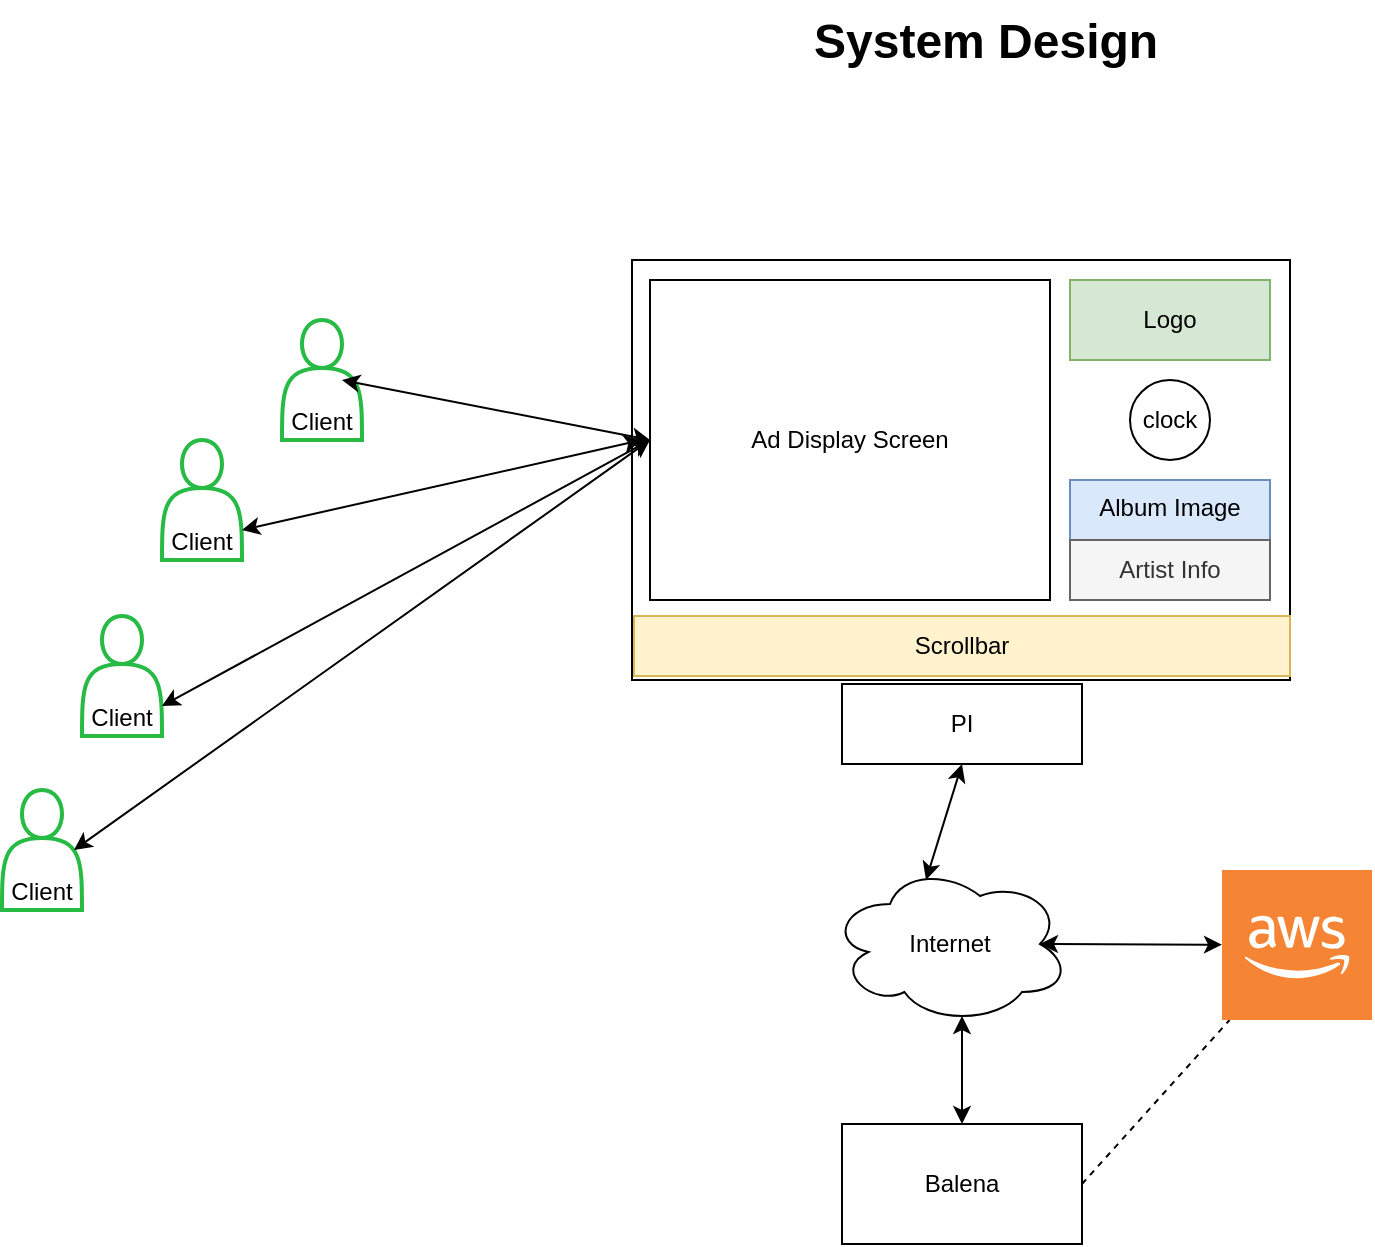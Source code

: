 <mxfile version="13.7.3" type="device" pages="6"><diagram id="C5RBs43oDa-KdzZeNtuy" name="System"><mxGraphModel dx="1745" dy="1003" grid="1" gridSize="10" guides="1" tooltips="1" connect="1" arrows="1" fold="1" page="1" pageScale="1" pageWidth="1100" pageHeight="850" math="0" shadow="0"><root><mxCell id="WIyWlLk6GJQsqaUBKTNV-0"/><mxCell id="WIyWlLk6GJQsqaUBKTNV-1" parent="WIyWlLk6GJQsqaUBKTNV-0"/><mxCell id="5hmQ5DSzBUYqiyDB-VIv-1" value="" style="rounded=0;whiteSpace=wrap;html=1;" parent="WIyWlLk6GJQsqaUBKTNV-1" vertex="1"><mxGeometry x="365" y="160" width="329" height="210" as="geometry"/></mxCell><mxCell id="5hmQ5DSzBUYqiyDB-VIv-2" value="Ad Display Screen" style="rounded=0;whiteSpace=wrap;html=1;" parent="WIyWlLk6GJQsqaUBKTNV-1" vertex="1"><mxGeometry x="374" y="170" width="200" height="160" as="geometry"/></mxCell><mxCell id="5hmQ5DSzBUYqiyDB-VIv-4" value="Logo" style="rounded=0;whiteSpace=wrap;html=1;fillColor=#d5e8d4;strokeColor=#82b366;" parent="WIyWlLk6GJQsqaUBKTNV-1" vertex="1"><mxGeometry x="584" y="170" width="100" height="40" as="geometry"/></mxCell><mxCell id="5hmQ5DSzBUYqiyDB-VIv-5" value="clock" style="ellipse;whiteSpace=wrap;html=1;aspect=fixed;" parent="WIyWlLk6GJQsqaUBKTNV-1" vertex="1"><mxGeometry x="614" y="220" width="40" height="40" as="geometry"/></mxCell><mxCell id="5hmQ5DSzBUYqiyDB-VIv-6" value="Album Image" style="rounded=0;whiteSpace=wrap;html=1;fillColor=#dae8fc;strokeColor=#6c8ebf;align=center;verticalAlign=top;" parent="WIyWlLk6GJQsqaUBKTNV-1" vertex="1"><mxGeometry x="584" y="270" width="100" height="60" as="geometry"/></mxCell><mxCell id="5hmQ5DSzBUYqiyDB-VIv-7" value="PI" style="rounded=0;whiteSpace=wrap;html=1;" parent="WIyWlLk6GJQsqaUBKTNV-1" vertex="1"><mxGeometry x="470" y="372" width="120" height="40" as="geometry"/></mxCell><mxCell id="5hmQ5DSzBUYqiyDB-VIv-8" value="Internet" style="ellipse;shape=cloud;whiteSpace=wrap;html=1;" parent="WIyWlLk6GJQsqaUBKTNV-1" vertex="1"><mxGeometry x="464" y="462" width="120" height="80" as="geometry"/></mxCell><mxCell id="5hmQ5DSzBUYqiyDB-VIv-9" value="Balena" style="rounded=0;whiteSpace=wrap;html=1;" parent="WIyWlLk6GJQsqaUBKTNV-1" vertex="1"><mxGeometry x="470" y="592" width="120" height="60" as="geometry"/></mxCell><mxCell id="5hmQ5DSzBUYqiyDB-VIv-13" value="" style="endArrow=classic;startArrow=classic;html=1;entryX=0.5;entryY=1;entryDx=0;entryDy=0;exitX=0.4;exitY=0.1;exitDx=0;exitDy=0;exitPerimeter=0;" parent="WIyWlLk6GJQsqaUBKTNV-1" source="5hmQ5DSzBUYqiyDB-VIv-8" target="5hmQ5DSzBUYqiyDB-VIv-7" edge="1"><mxGeometry width="50" height="50" relative="1" as="geometry"><mxPoint x="270" y="527" as="sourcePoint"/><mxPoint x="320" y="477" as="targetPoint"/></mxGeometry></mxCell><mxCell id="5hmQ5DSzBUYqiyDB-VIv-14" value="" style="endArrow=classic;startArrow=classic;html=1;entryX=0.55;entryY=0.95;entryDx=0;entryDy=0;entryPerimeter=0;exitX=0.5;exitY=0;exitDx=0;exitDy=0;" parent="WIyWlLk6GJQsqaUBKTNV-1" source="5hmQ5DSzBUYqiyDB-VIv-9" target="5hmQ5DSzBUYqiyDB-VIv-8" edge="1"><mxGeometry width="50" height="50" relative="1" as="geometry"><mxPoint x="270" y="641" as="sourcePoint"/><mxPoint x="320" y="591" as="targetPoint"/></mxGeometry></mxCell><mxCell id="5hmQ5DSzBUYqiyDB-VIv-15" value="" style="endArrow=classic;startArrow=classic;html=1;exitX=0.875;exitY=0.5;exitDx=0;exitDy=0;exitPerimeter=0;" parent="WIyWlLk6GJQsqaUBKTNV-1" source="5hmQ5DSzBUYqiyDB-VIv-8" target="5hmQ5DSzBUYqiyDB-VIv-17" edge="1"><mxGeometry width="50" height="50" relative="1" as="geometry"><mxPoint x="670" y="671" as="sourcePoint"/><mxPoint x="660" y="502" as="targetPoint"/></mxGeometry></mxCell><mxCell id="5hmQ5DSzBUYqiyDB-VIv-16" value="" style="endArrow=none;dashed=1;html=1;exitX=1;exitY=0.5;exitDx=0;exitDy=0;" parent="WIyWlLk6GJQsqaUBKTNV-1" source="5hmQ5DSzBUYqiyDB-VIv-9" target="5hmQ5DSzBUYqiyDB-VIv-17" edge="1"><mxGeometry width="50" height="50" relative="1" as="geometry"><mxPoint x="610" y="701" as="sourcePoint"/><mxPoint x="720" y="532" as="targetPoint"/></mxGeometry></mxCell><mxCell id="5hmQ5DSzBUYqiyDB-VIv-17" value="" style="outlineConnect=0;dashed=0;verticalLabelPosition=bottom;verticalAlign=top;align=center;html=1;shape=mxgraph.aws3.cloud_2;fillColor=#F58534;gradientColor=none;" parent="WIyWlLk6GJQsqaUBKTNV-1" vertex="1"><mxGeometry x="660" y="465" width="75" height="75" as="geometry"/></mxCell><mxCell id="5hmQ5DSzBUYqiyDB-VIv-18" value="Scrollbar" style="rounded=0;whiteSpace=wrap;html=1;fillColor=#fff2cc;strokeColor=#d6b656;" parent="WIyWlLk6GJQsqaUBKTNV-1" vertex="1"><mxGeometry x="366" y="338" width="328" height="30" as="geometry"/></mxCell><mxCell id="5hmQ5DSzBUYqiyDB-VIv-19" value="Artist Info" style="rounded=0;whiteSpace=wrap;html=1;fillColor=#f5f5f5;strokeColor=#666666;fontColor=#333333;" parent="WIyWlLk6GJQsqaUBKTNV-1" vertex="1"><mxGeometry x="584" y="300" width="100" height="30" as="geometry"/></mxCell><mxCell id="7Yiucp4L1eFtwj1LYn0T-0" value="&lt;b&gt;&lt;font style=&quot;font-size: 24px&quot;&gt;System Design&lt;/font&gt;&lt;/b&gt;" style="text;whiteSpace=wrap;html=1;" parent="WIyWlLk6GJQsqaUBKTNV-1" vertex="1"><mxGeometry x="454" y="30" width="216" height="30" as="geometry"/></mxCell><mxCell id="2Gg5BYo-l_t1qAwC0yFb-0" value="Client" style="shape=actor;whiteSpace=wrap;html=1;strokeColor=#27BA45;strokeWidth=2;verticalAlign=bottom;" parent="WIyWlLk6GJQsqaUBKTNV-1" vertex="1"><mxGeometry x="190" y="190" width="40" height="60" as="geometry"/></mxCell><mxCell id="2Gg5BYo-l_t1qAwC0yFb-1" value="Client" style="shape=actor;whiteSpace=wrap;html=1;strokeColor=#27BA45;strokeWidth=2;verticalAlign=bottom;" parent="WIyWlLk6GJQsqaUBKTNV-1" vertex="1"><mxGeometry x="130" y="250" width="40" height="60" as="geometry"/></mxCell><mxCell id="2Gg5BYo-l_t1qAwC0yFb-2" value="Client" style="shape=actor;whiteSpace=wrap;html=1;strokeColor=#27BA45;strokeWidth=2;verticalAlign=bottom;" parent="WIyWlLk6GJQsqaUBKTNV-1" vertex="1"><mxGeometry x="90" y="338" width="40" height="60" as="geometry"/></mxCell><mxCell id="2Gg5BYo-l_t1qAwC0yFb-3" value="Client" style="shape=actor;whiteSpace=wrap;html=1;strokeColor=#27BA45;strokeWidth=2;verticalAlign=bottom;" parent="WIyWlLk6GJQsqaUBKTNV-1" vertex="1"><mxGeometry x="50" y="425" width="40" height="60" as="geometry"/></mxCell><mxCell id="2Gg5BYo-l_t1qAwC0yFb-4" value="" style="endArrow=classic;startArrow=classic;html=1;exitX=0.875;exitY=0.5;exitDx=0;exitDy=0;exitPerimeter=0;entryX=0;entryY=0.5;entryDx=0;entryDy=0;" parent="WIyWlLk6GJQsqaUBKTNV-1" target="5hmQ5DSzBUYqiyDB-VIv-2" edge="1"><mxGeometry width="50" height="50" relative="1" as="geometry"><mxPoint x="220" y="220" as="sourcePoint"/><mxPoint x="311" y="220.354" as="targetPoint"/></mxGeometry></mxCell><mxCell id="2Gg5BYo-l_t1qAwC0yFb-5" value="" style="endArrow=classic;startArrow=classic;html=1;exitX=1;exitY=0.75;exitDx=0;exitDy=0;" parent="WIyWlLk6GJQsqaUBKTNV-1" source="2Gg5BYo-l_t1qAwC0yFb-1" edge="1"><mxGeometry width="50" height="50" relative="1" as="geometry"><mxPoint x="230" y="230" as="sourcePoint"/><mxPoint x="370" y="250" as="targetPoint"/></mxGeometry></mxCell><mxCell id="2Gg5BYo-l_t1qAwC0yFb-6" value="" style="endArrow=classic;startArrow=classic;html=1;exitX=1;exitY=0.75;exitDx=0;exitDy=0;entryX=0;entryY=0.5;entryDx=0;entryDy=0;" parent="WIyWlLk6GJQsqaUBKTNV-1" source="2Gg5BYo-l_t1qAwC0yFb-2" target="5hmQ5DSzBUYqiyDB-VIv-2" edge="1"><mxGeometry width="50" height="50" relative="1" as="geometry"><mxPoint x="180" y="305" as="sourcePoint"/><mxPoint x="380" y="260" as="targetPoint"/></mxGeometry></mxCell><mxCell id="2Gg5BYo-l_t1qAwC0yFb-7" value="" style="endArrow=classic;startArrow=classic;html=1;exitX=0.9;exitY=0.5;exitDx=0;exitDy=0;entryX=0;entryY=0.5;entryDx=0;entryDy=0;exitPerimeter=0;" parent="WIyWlLk6GJQsqaUBKTNV-1" source="2Gg5BYo-l_t1qAwC0yFb-3" target="5hmQ5DSzBUYqiyDB-VIv-2" edge="1"><mxGeometry width="50" height="50" relative="1" as="geometry"><mxPoint x="140" y="393" as="sourcePoint"/><mxPoint x="384" y="260" as="targetPoint"/></mxGeometry></mxCell></root></mxGraphModel></diagram><diagram id="5UtCI82TBNICQu7yevce" name="TV-Display"><mxGraphModel dx="1745" dy="1003" grid="1" gridSize="10" guides="1" tooltips="1" connect="1" arrows="1" fold="1" page="1" pageScale="1" pageWidth="1100" pageHeight="850" math="0" shadow="0"><root><mxCell id="J3TbXGQVUZQCFPEXXfmA-0"/><mxCell id="J3TbXGQVUZQCFPEXXfmA-1" parent="J3TbXGQVUZQCFPEXXfmA-0"/><mxCell id="MJg0ZHP90QXAoha2s7KH-0" value="" style="rounded=0;whiteSpace=wrap;html=1;strokeColor=#E84615;fontColor=#333333;strokeWidth=2;fillColor=#000000;" vertex="1" parent="J3TbXGQVUZQCFPEXXfmA-1"><mxGeometry x="380" y="220" width="410" height="330" as="geometry"/></mxCell><mxCell id="MJg0ZHP90QXAoha2s7KH-1" value="" style="rounded=0;whiteSpace=wrap;html=1;strokeWidth=1;fillColor=none;strokeColor=#FFF;" vertex="1" parent="J3TbXGQVUZQCFPEXXfmA-1"><mxGeometry x="670" y="337" width="110" height="173" as="geometry"/></mxCell><mxCell id="MJg0ZHP90QXAoha2s7KH-2" value="AdDisplay" style="rounded=0;whiteSpace=wrap;html=1;fillColor=#dae8fc;strokeColor=#6c8ebf;strokeWidth=2;" vertex="1" parent="J3TbXGQVUZQCFPEXXfmA-1"><mxGeometry x="390" y="230" width="270" height="280" as="geometry"/></mxCell><mxCell id="MJg0ZHP90QXAoha2s7KH-3" value="Logo" style="ellipse;whiteSpace=wrap;html=1;aspect=fixed;" vertex="1" parent="J3TbXGQVUZQCFPEXXfmA-1"><mxGeometry x="699" y="233" width="50" height="50" as="geometry"/></mxCell><mxCell id="MJg0ZHP90QXAoha2s7KH-4" value="Scrollbar" style="rounded=0;whiteSpace=wrap;html=1;fillColor=#fff2cc;strokeColor=#d6b656;" vertex="1" parent="J3TbXGQVUZQCFPEXXfmA-1"><mxGeometry x="385" y="516" width="400" height="30" as="geometry"/></mxCell><mxCell id="MJg0ZHP90QXAoha2s7KH-5" value="&lt;div style=&quot;text-align: left&quot;&gt;&lt;span style=&quot;font-size: 10px ; color: rgb(255 , 255 , 255)&quot;&gt;Artist: Blue October&lt;/span&gt;&lt;/div&gt;&lt;font color=&quot;#ffffff&quot; style=&quot;font-size: 10px&quot;&gt;&lt;div style=&quot;text-align: left&quot;&gt;&lt;span&gt;Song: Oh My My&lt;/span&gt;&lt;/div&gt;&lt;div style=&quot;text-align: left&quot;&gt;&lt;span&gt;Album: This is what I live for&lt;/span&gt;&lt;/div&gt;&lt;/font&gt;" style="rounded=0;whiteSpace=wrap;html=1;strokeColor=#9673a6;fillColor=none;" vertex="1" parent="J3TbXGQVUZQCFPEXXfmA-1"><mxGeometry x="674" y="447" width="100" height="58" as="geometry"/></mxCell><mxCell id="MJg0ZHP90QXAoha2s7KH-6" value="AlbumImage" style="rounded=0;whiteSpace=wrap;html=1;fillColor=#f5f5f5;strokeColor=#666666;fontColor=#333333;" vertex="1" parent="J3TbXGQVUZQCFPEXXfmA-1"><mxGeometry x="674" y="367" width="100" height="70" as="geometry"/></mxCell><mxCell id="MJg0ZHP90QXAoha2s7KH-7" value="&lt;font color=&quot;#ffffff&quot;&gt;11:44:56&lt;/font&gt;" style="text;html=1;align=center;verticalAlign=middle;whiteSpace=wrap;rounded=0;" vertex="1" parent="J3TbXGQVUZQCFPEXXfmA-1"><mxGeometry x="670" y="297" width="110" height="20" as="geometry"/></mxCell><mxCell id="MJg0ZHP90QXAoha2s7KH-8" value="&lt;font color=&quot;#ffffff&quot;&gt;NOW PLAYING&lt;/font&gt;" style="text;html=1;align=center;verticalAlign=middle;whiteSpace=wrap;rounded=0;" vertex="1" parent="J3TbXGQVUZQCFPEXXfmA-1"><mxGeometry x="669" y="345" width="110" height="20" as="geometry"/></mxCell><mxCell id="MJg0ZHP90QXAoha2s7KH-9" value="&lt;font size=&quot;1&quot;&gt;&lt;b style=&quot;font-size: 20px&quot;&gt;How the application would be viewed on the TV&lt;/b&gt;&lt;/font&gt;" style="text;html=1;strokeColor=none;fillColor=none;align=center;verticalAlign=middle;whiteSpace=wrap;rounded=0;" vertex="1" parent="J3TbXGQVUZQCFPEXXfmA-1"><mxGeometry x="330" y="90" width="470" height="20" as="geometry"/></mxCell></root></mxGraphModel></diagram><diagram id="IybOEvGivT2IyE9eoCxh" name="Main Page Layout"><mxGraphModel dx="1745" dy="1003" grid="1" gridSize="10" guides="1" tooltips="1" connect="1" arrows="1" fold="1" page="1" pageScale="1" pageWidth="1100" pageHeight="850" math="0" shadow="0"><root><mxCell id="C1Ms88KdtlTtcPahN271-0"/><mxCell id="C1Ms88KdtlTtcPahN271-1" parent="C1Ms88KdtlTtcPahN271-0"/><mxCell id="Pa8HHfKZfp97AdbGA1P9-0" value="" style="rounded=0;whiteSpace=wrap;html=1;fillColor=#f5f5f5;strokeColor=#E84615;fontColor=#333333;strokeWidth=2;" parent="C1Ms88KdtlTtcPahN271-1" vertex="1"><mxGeometry x="151" y="180" width="410" height="330" as="geometry"/></mxCell><mxCell id="Pa8HHfKZfp97AdbGA1P9-1" value="" style="rounded=0;whiteSpace=wrap;html=1;strokeColor=#36393d;strokeWidth=2;fillColor=#ffff88;" parent="C1Ms88KdtlTtcPahN271-1" vertex="1"><mxGeometry x="441" y="190" width="110" height="280" as="geometry"/></mxCell><mxCell id="Pa8HHfKZfp97AdbGA1P9-2" value="video" style="rounded=0;whiteSpace=wrap;html=1;fillColor=#dae8fc;strokeColor=#6c8ebf;strokeWidth=2;" parent="C1Ms88KdtlTtcPahN271-1" vertex="1"><mxGeometry x="161" y="190" width="270" height="280" as="geometry"/></mxCell><mxCell id="Pa8HHfKZfp97AdbGA1P9-5" value="scrollbar" style="rounded=0;whiteSpace=wrap;html=1;fillColor=#fff2cc;strokeColor=#d6b656;" parent="C1Ms88KdtlTtcPahN271-1" vertex="1"><mxGeometry x="150" y="477" width="410" height="30" as="geometry"/></mxCell><mxCell id="rWErn2Eo8IhZO66VQZWP-0" value="&lt;h1&gt;Things to think about&lt;/h1&gt;&lt;p&gt;&lt;/p&gt;&lt;ul&gt;&lt;li&gt;The app will be displayed on a 32 inch screen.&lt;/li&gt;&lt;li&gt;How much space should the AdDisplay component occupied on the screen&lt;/li&gt;&lt;li&gt;How much space the Scrollbar component will occupied&lt;/li&gt;&lt;li&gt;How much space the&amp;nbsp;&lt;/li&gt;&lt;/ul&gt;&lt;p&gt;&lt;/p&gt;" style="text;html=1;strokeColor=none;fillColor=none;spacing=5;spacingTop=-20;whiteSpace=wrap;overflow=hidden;rounded=0;" parent="C1Ms88KdtlTtcPahN271-1" vertex="1"><mxGeometry x="60" y="630" width="460" height="120" as="geometry"/></mxCell><mxCell id="B1uHeAPSa1UdEAluYLfT-0" value="&lt;b&gt;&lt;font style=&quot;font-size: 24px&quot;&gt;Main Page Layout&lt;/font&gt;&lt;/b&gt;" style="text;whiteSpace=wrap;html=1;" parent="C1Ms88KdtlTtcPahN271-1" vertex="1"><mxGeometry x="225.5" y="110" width="300" height="30" as="geometry"/></mxCell><mxCell id="Gj2q_U7Is6mJn24QRnnw-7" value="Logo" style="rounded=0;whiteSpace=wrap;html=1;fillColor=#d5e8d4;strokeColor=#82b366;" parent="C1Ms88KdtlTtcPahN271-1" vertex="1"><mxGeometry x="450" y="210" width="91" height="40" as="geometry"/></mxCell><mxCell id="Gj2q_U7Is6mJn24QRnnw-8" value="00:00:00 PM" style="rounded=0;whiteSpace=wrap;html=1;fillColor=#ffcc99;strokeColor=#36393d;" parent="C1Ms88KdtlTtcPahN271-1" vertex="1"><mxGeometry x="450" y="260" width="90" height="30" as="geometry"/></mxCell><mxCell id="Gj2q_U7Is6mJn24QRnnw-9" value="" style="rounded=0;whiteSpace=wrap;html=1;fillColor=#e1d5e7;strokeColor=#9673a6;align=center;verticalAlign=top;" parent="C1Ms88KdtlTtcPahN271-1" vertex="1"><mxGeometry x="451" y="350" width="90" height="100" as="geometry"/></mxCell><mxCell id="Gj2q_U7Is6mJn24QRnnw-10" value="carib-ad-album" style="rounded=0;whiteSpace=wrap;html=1;fillColor=#e1d5e7;strokeColor=#9673a6;align=center;verticalAlign=top;" parent="C1Ms88KdtlTtcPahN271-1" vertex="1"><mxGeometry x="724.5" y="330" width="120" height="30" as="geometry"/></mxCell><mxCell id="Gj2q_U7Is6mJn24QRnnw-11" value="Album Image" style="rounded=0;whiteSpace=wrap;html=1;fillColor=#f5f5f5;strokeColor=#666666;align=center;verticalAlign=top;fontColor=#333333;" parent="C1Ms88KdtlTtcPahN271-1" vertex="1"><mxGeometry x="456" y="360" width="80" height="30" as="geometry"/></mxCell><mxCell id="Gj2q_U7Is6mJn24QRnnw-14" value="Artist Info" style="rounded=0;whiteSpace=wrap;html=1;fillColor=#cdeb8b;strokeColor=#36393d;align=center;verticalAlign=top;" parent="C1Ms88KdtlTtcPahN271-1" vertex="1"><mxGeometry x="456" y="410" width="80" height="30" as="geometry"/></mxCell><mxCell id="Gj2q_U7Is6mJn24QRnnw-15" value="carib-ad-container" style="rounded=0;whiteSpace=wrap;html=1;fillColor=#f5f5f5;strokeColor=#E84615;fontColor=#333333;strokeWidth=2;" parent="C1Ms88KdtlTtcPahN271-1" vertex="1"><mxGeometry x="625.5" y="130" width="120" height="30" as="geometry"/></mxCell><mxCell id="Gj2q_U7Is6mJn24QRnnw-16" value="carid-ad-video" style="rounded=0;whiteSpace=wrap;html=1;fillColor=#dae8fc;strokeColor=#6c8ebf;strokeWidth=2;" parent="C1Ms88KdtlTtcPahN271-1" vertex="1"><mxGeometry x="676.5" y="180" width="120" height="30" as="geometry"/></mxCell><mxCell id="Gj2q_U7Is6mJn24QRnnw-17" value="carib-ad-scrollbar" style="rounded=0;whiteSpace=wrap;html=1;fillColor=#fff2cc;strokeColor=#d6b656;" parent="C1Ms88KdtlTtcPahN271-1" vertex="1"><mxGeometry x="676.5" y="230" width="120" height="30" as="geometry"/></mxCell><mxCell id="Gj2q_U7Is6mJn24QRnnw-18" value="carib-ad-sidebar" style="rounded=0;whiteSpace=wrap;html=1;fillColor=#ffff88;strokeColor=#36393d;" parent="C1Ms88KdtlTtcPahN271-1" vertex="1"><mxGeometry x="676.5" y="280" width="120" height="30" as="geometry"/></mxCell><mxCell id="Gj2q_U7Is6mJn24QRnnw-19" value="carib-ad-album-image" style="rounded=0;whiteSpace=wrap;html=1;align=center;verticalAlign=top;fillColor=#f5f5f5;strokeColor=#666666;fontColor=#333333;" parent="C1Ms88KdtlTtcPahN271-1" vertex="1"><mxGeometry x="771.5" y="380" width="120" height="30" as="geometry"/></mxCell><mxCell id="Gj2q_U7Is6mJn24QRnnw-20" value="carib-ad-artist-info" style="rounded=0;whiteSpace=wrap;html=1;align=center;verticalAlign=top;fillColor=#cdeb8b;strokeColor=#36393d;" parent="C1Ms88KdtlTtcPahN271-1" vertex="1"><mxGeometry x="771.5" y="427" width="120" height="30" as="geometry"/></mxCell><mxCell id="Gj2q_U7Is6mJn24QRnnw-21" value="carib-ad-logo" style="rounded=0;whiteSpace=wrap;html=1;align=center;verticalAlign=top;fillColor=#d5e8d4;strokeColor=#82b366;" parent="C1Ms88KdtlTtcPahN271-1" vertex="1"><mxGeometry x="724.5" y="470" width="120" height="30" as="geometry"/></mxCell><mxCell id="Gj2q_U7Is6mJn24QRnnw-22" value="carib-ad-clock" style="rounded=0;whiteSpace=wrap;html=1;align=center;verticalAlign=top;fillColor=#ffcc99;strokeColor=#36393d;" parent="C1Ms88KdtlTtcPahN271-1" vertex="1"><mxGeometry x="724.5" y="520" width="120" height="30" as="geometry"/></mxCell><mxCell id="Gj2q_U7Is6mJn24QRnnw-23" value="" style="endArrow=none;html=1;entryX=0.178;entryY=1.059;entryDx=0;entryDy=0;entryPerimeter=0;" parent="C1Ms88KdtlTtcPahN271-1" edge="1"><mxGeometry width="50" height="50" relative="1" as="geometry"><mxPoint x="646" y="300" as="sourcePoint"/><mxPoint x="645.86" y="161.77" as="targetPoint"/></mxGeometry></mxCell><mxCell id="Gj2q_U7Is6mJn24QRnnw-24" value="" style="endArrow=classic;html=1;entryX=0;entryY=0.5;entryDx=0;entryDy=0;" parent="C1Ms88KdtlTtcPahN271-1" target="Gj2q_U7Is6mJn24QRnnw-16" edge="1"><mxGeometry relative="1" as="geometry"><mxPoint x="645.5" y="195" as="sourcePoint"/><mxPoint x="665.5" y="190" as="targetPoint"/></mxGeometry></mxCell><mxCell id="Gj2q_U7Is6mJn24QRnnw-27" value="" style="endArrow=classic;html=1;entryX=0;entryY=0.5;entryDx=0;entryDy=0;" parent="C1Ms88KdtlTtcPahN271-1" edge="1"><mxGeometry relative="1" as="geometry"><mxPoint x="645.5" y="244.41" as="sourcePoint"/><mxPoint x="676.5" y="244.41" as="targetPoint"/></mxGeometry></mxCell><mxCell id="Gj2q_U7Is6mJn24QRnnw-28" value="" style="endArrow=classic;html=1;entryX=0;entryY=0.5;entryDx=0;entryDy=0;" parent="C1Ms88KdtlTtcPahN271-1" edge="1"><mxGeometry relative="1" as="geometry"><mxPoint x="645.5" y="299.41" as="sourcePoint"/><mxPoint x="676.5" y="299.41" as="targetPoint"/></mxGeometry></mxCell><mxCell id="Gj2q_U7Is6mJn24QRnnw-29" value="" style="endArrow=none;html=1;entryX=0.178;entryY=1.059;entryDx=0;entryDy=0;entryPerimeter=0;" parent="C1Ms88KdtlTtcPahN271-1" edge="1"><mxGeometry width="50" height="50" relative="1" as="geometry"><mxPoint x="694" y="540" as="sourcePoint"/><mxPoint x="693.86" y="310" as="targetPoint"/></mxGeometry></mxCell><mxCell id="Gj2q_U7Is6mJn24QRnnw-30" value="" style="endArrow=classic;html=1;entryX=0;entryY=0.5;entryDx=0;entryDy=0;" parent="C1Ms88KdtlTtcPahN271-1" edge="1"><mxGeometry relative="1" as="geometry"><mxPoint x="693.5" y="349" as="sourcePoint"/><mxPoint x="724.5" y="349.41" as="targetPoint"/></mxGeometry></mxCell><mxCell id="Gj2q_U7Is6mJn24QRnnw-31" value="" style="endArrow=classic;html=1;entryX=0;entryY=0.5;entryDx=0;entryDy=0;" parent="C1Ms88KdtlTtcPahN271-1" edge="1"><mxGeometry relative="1" as="geometry"><mxPoint x="693.5" y="490.0" as="sourcePoint"/><mxPoint x="724.5" y="490.0" as="targetPoint"/></mxGeometry></mxCell><mxCell id="Gj2q_U7Is6mJn24QRnnw-32" value="" style="endArrow=classic;html=1;entryX=0;entryY=0.5;entryDx=0;entryDy=0;" parent="C1Ms88KdtlTtcPahN271-1" edge="1"><mxGeometry relative="1" as="geometry"><mxPoint x="693.5" y="539.41" as="sourcePoint"/><mxPoint x="724.5" y="539.41" as="targetPoint"/></mxGeometry></mxCell><mxCell id="Gj2q_U7Is6mJn24QRnnw-33" value="" style="endArrow=none;html=1;" parent="C1Ms88KdtlTtcPahN271-1" edge="1"><mxGeometry width="50" height="50" relative="1" as="geometry"><mxPoint x="746" y="440" as="sourcePoint"/><mxPoint x="745.5" y="361" as="targetPoint"/></mxGeometry></mxCell><mxCell id="Gj2q_U7Is6mJn24QRnnw-34" value="" style="endArrow=classic;html=1;entryX=0;entryY=0.5;entryDx=0;entryDy=0;" parent="C1Ms88KdtlTtcPahN271-1" edge="1"><mxGeometry relative="1" as="geometry"><mxPoint x="745.5" y="395" as="sourcePoint"/><mxPoint x="771.5" y="394.66" as="targetPoint"/></mxGeometry></mxCell><mxCell id="Gj2q_U7Is6mJn24QRnnw-35" value="" style="endArrow=classic;html=1;entryX=0;entryY=0.5;entryDx=0;entryDy=0;" parent="C1Ms88KdtlTtcPahN271-1" edge="1"><mxGeometry relative="1" as="geometry"><mxPoint x="745.5" y="440.66" as="sourcePoint"/><mxPoint x="776.5" y="440.66" as="targetPoint"/></mxGeometry></mxCell></root></mxGraphModel></diagram><diagram id="b3d2qM8_--Gu5SHagzsc" name="Main Display Components"><mxGraphModel dx="1745" dy="1003" grid="1" gridSize="10" guides="1" tooltips="1" connect="1" arrows="1" fold="1" page="1" pageScale="1" pageWidth="1100" pageHeight="850" math="0" shadow="0"><root><mxCell id="rBeVfT0bV5Oy0sNMRI-G-0"/><mxCell id="rBeVfT0bV5Oy0sNMRI-G-1" parent="rBeVfT0bV5Oy0sNMRI-G-0"/><mxCell id="-eSUhl5G0mORqdFNdmGg-0" value="" style="rounded=0;whiteSpace=wrap;html=1;strokeColor=#E84615;fontColor=#333333;strokeWidth=2;fillColor=#000000;" parent="rBeVfT0bV5Oy0sNMRI-G-1" vertex="1"><mxGeometry x="60" y="253" width="410" height="330" as="geometry"/></mxCell><mxCell id="-eSUhl5G0mORqdFNdmGg-10" value="" style="rounded=0;whiteSpace=wrap;html=1;strokeColor=#00B500;strokeWidth=2;" parent="rBeVfT0bV5Oy0sNMRI-G-1" vertex="1"><mxGeometry x="350" y="403" width="110" height="140" as="geometry"/></mxCell><mxCell id="-eSUhl5G0mORqdFNdmGg-1" value="MediaDisplay" style="rounded=0;whiteSpace=wrap;html=1;fillColor=#dae8fc;strokeColor=#6c8ebf;strokeWidth=2;" parent="rBeVfT0bV5Oy0sNMRI-G-1" vertex="1"><mxGeometry x="70" y="263" width="270" height="280" as="geometry"/></mxCell><mxCell id="-eSUhl5G0mORqdFNdmGg-2" value="Clock" style="rounded=0;whiteSpace=wrap;html=1;fillColor=#d5e8d4;strokeColor=#82b366;strokeWidth=2;" parent="rBeVfT0bV5Oy0sNMRI-G-1" vertex="1"><mxGeometry x="349" y="341" width="111" height="42" as="geometry"/></mxCell><mxCell id="-eSUhl5G0mORqdFNdmGg-3" value="Clock" style="ellipse;whiteSpace=wrap;html=1;aspect=fixed;" parent="rBeVfT0bV5Oy0sNMRI-G-1" vertex="1"><mxGeometry x="375" y="263" width="60" height="60" as="geometry"/></mxCell><mxCell id="-eSUhl5G0mORqdFNdmGg-5" value="Scrollbar" style="rounded=0;whiteSpace=wrap;html=1;fillColor=#fff2cc;strokeColor=#d6b656;" parent="rBeVfT0bV5Oy0sNMRI-G-1" vertex="1"><mxGeometry x="65" y="549" width="400" height="30" as="geometry"/></mxCell><mxCell id="-eSUhl5G0mORqdFNdmGg-6" value="AlbumArtist" style="rounded=0;whiteSpace=wrap;html=1;fillColor=#e1d5e7;strokeColor=#9673a6;" parent="rBeVfT0bV5Oy0sNMRI-G-1" vertex="1"><mxGeometry x="354" y="468" width="100" height="70" as="geometry"/></mxCell><mxCell id="-eSUhl5G0mORqdFNdmGg-11" value="AlbumImage" style="rounded=0;whiteSpace=wrap;html=1;fillColor=#f5f5f5;strokeColor=#666666;fontColor=#333333;" parent="rBeVfT0bV5Oy0sNMRI-G-1" vertex="1"><mxGeometry x="354" y="408" width="100" height="55" as="geometry"/></mxCell><mxCell id="-eSUhl5G0mORqdFNdmGg-13" value="" style="rounded=0;whiteSpace=wrap;html=1;fillColor=#f5f5f5;strokeColor=#E84615;fontColor=#333333;strokeWidth=2;" parent="rBeVfT0bV5Oy0sNMRI-G-1" vertex="1"><mxGeometry x="520" y="223" width="60" height="30" as="geometry"/></mxCell><mxCell id="-eSUhl5G0mORqdFNdmGg-14" value="Parent of all components or Main Component" style="text;html=1;strokeColor=none;fillColor=none;align=left;verticalAlign=middle;whiteSpace=wrap;rounded=0;" parent="rBeVfT0bV5Oy0sNMRI-G-1" vertex="1"><mxGeometry x="609" y="228" width="470" height="20" as="geometry"/></mxCell><mxCell id="-eSUhl5G0mORqdFNdmGg-15" value="MediaDisplay" style="rounded=0;whiteSpace=wrap;html=1;fillColor=#dae8fc;strokeColor=#6c8ebf;strokeWidth=2;" parent="rBeVfT0bV5Oy0sNMRI-G-1" vertex="1"><mxGeometry x="520" y="276" width="80" height="30" as="geometry"/></mxCell><mxCell id="-eSUhl5G0mORqdFNdmGg-16" value="This component is responsible to render the ad videos and ad still images" style="text;html=1;strokeColor=none;fillColor=none;align=left;verticalAlign=middle;whiteSpace=wrap;rounded=0;" parent="rBeVfT0bV5Oy0sNMRI-G-1" vertex="1"><mxGeometry x="609" y="281" width="470" height="20" as="geometry"/></mxCell><mxCell id="-eSUhl5G0mORqdFNdmGg-17" value="Logo" style="rounded=0;whiteSpace=wrap;html=1;fillColor=#d5e8d4;strokeColor=#82b366;strokeWidth=2;" parent="rBeVfT0bV5Oy0sNMRI-G-1" vertex="1"><mxGeometry x="520" y="330" width="80" height="30" as="geometry"/></mxCell><mxCell id="-eSUhl5G0mORqdFNdmGg-18" value="This component is responsible to render the business logo. Logo is status." style="text;html=1;strokeColor=none;fillColor=none;align=left;verticalAlign=middle;whiteSpace=wrap;rounded=0;" parent="rBeVfT0bV5Oy0sNMRI-G-1" vertex="1"><mxGeometry x="609" y="335" width="470" height="20" as="geometry"/></mxCell><mxCell id="-eSUhl5G0mORqdFNdmGg-19" value="Clock" style="ellipse;whiteSpace=wrap;html=1;aspect=fixed;" parent="rBeVfT0bV5Oy0sNMRI-G-1" vertex="1"><mxGeometry x="520" y="378" width="40" height="40" as="geometry"/></mxCell><mxCell id="-eSUhl5G0mORqdFNdmGg-22" value="This component is responsible to display the current time based on the location of where the ad-display is located. Digital clock." style="text;html=1;strokeColor=none;fillColor=none;align=left;verticalAlign=middle;whiteSpace=wrap;rounded=0;" parent="rBeVfT0bV5Oy0sNMRI-G-1" vertex="1"><mxGeometry x="609" y="383" width="470" height="30" as="geometry"/></mxCell><mxCell id="-eSUhl5G0mORqdFNdmGg-23" value="" style="rounded=0;whiteSpace=wrap;html=1;strokeColor=#00B500;strokeWidth=2;" parent="rBeVfT0bV5Oy0sNMRI-G-1" vertex="1"><mxGeometry x="520" y="436" width="80" height="30" as="geometry"/></mxCell><mxCell id="-eSUhl5G0mORqdFNdmGg-24" value="This component is the parent of the album currently been played" style="text;html=1;strokeColor=none;fillColor=none;align=left;verticalAlign=middle;whiteSpace=wrap;rounded=0;" parent="rBeVfT0bV5Oy0sNMRI-G-1" vertex="1"><mxGeometry x="609" y="441" width="470" height="20" as="geometry"/></mxCell><mxCell id="-eSUhl5G0mORqdFNdmGg-25" value="AlbumImage" style="rounded=0;whiteSpace=wrap;html=1;fillColor=#f5f5f5;strokeColor=#666666;fontColor=#333333;" parent="rBeVfT0bV5Oy0sNMRI-G-1" vertex="1"><mxGeometry x="520" y="490" width="80" height="29" as="geometry"/></mxCell><mxCell id="-eSUhl5G0mORqdFNdmGg-27" value="This component is responsible to render the album logo" style="text;html=1;strokeColor=none;fillColor=none;align=left;verticalAlign=middle;whiteSpace=wrap;rounded=0;" parent="rBeVfT0bV5Oy0sNMRI-G-1" vertex="1"><mxGeometry x="609" y="495" width="470" height="20" as="geometry"/></mxCell><mxCell id="-eSUhl5G0mORqdFNdmGg-28" value="AlbumArtist" style="rounded=0;whiteSpace=wrap;html=1;fillColor=#e1d5e7;strokeColor=#9673a6;" parent="rBeVfT0bV5Oy0sNMRI-G-1" vertex="1"><mxGeometry x="520" y="543" width="80" height="30" as="geometry"/></mxCell><mxCell id="-eSUhl5G0mORqdFNdmGg-29" value="This component is responsible to render the artist information" style="text;html=1;strokeColor=none;fillColor=none;align=left;verticalAlign=middle;whiteSpace=wrap;rounded=0;" parent="rBeVfT0bV5Oy0sNMRI-G-1" vertex="1"><mxGeometry x="609" y="548" width="470" height="20" as="geometry"/></mxCell><mxCell id="-eSUhl5G0mORqdFNdmGg-31" value="Scrollbar" style="rounded=0;whiteSpace=wrap;html=1;fillColor=#fff2cc;strokeColor=#d6b656;" parent="rBeVfT0bV5Oy0sNMRI-G-1" vertex="1"><mxGeometry x="520" y="598" width="80" height="30" as="geometry"/></mxCell><mxCell id="-eSUhl5G0mORqdFNdmGg-32" value="This component is responsible to display scrolling messages" style="text;html=1;strokeColor=none;fillColor=none;align=left;verticalAlign=middle;whiteSpace=wrap;rounded=0;" parent="rBeVfT0bV5Oy0sNMRI-G-1" vertex="1"><mxGeometry x="609" y="603" width="470" height="20" as="geometry"/></mxCell><mxCell id="elLXRMjT6-appqy8yJD7-0" value="&lt;b&gt;&lt;font style=&quot;font-size: 24px&quot;&gt;Application Components - Front End&lt;/font&gt;&lt;/b&gt;" style="text;whiteSpace=wrap;html=1;" parent="rBeVfT0bV5Oy0sNMRI-G-1" vertex="1"><mxGeometry x="330" y="70" width="460" height="30" as="geometry"/></mxCell></root></mxGraphModel></diagram><diagram id="Xg6j0yNr-qdBWKNFjqXm" name="React Components"><mxGraphModel dx="1745" dy="1003" grid="1" gridSize="10" guides="1" tooltips="1" connect="1" arrows="1" fold="1" page="1" pageScale="1" pageWidth="850" pageHeight="1100" math="0" shadow="0"><root><mxCell id="JMBUsZ04B87GCaEwZhay-0"/><mxCell id="JMBUsZ04B87GCaEwZhay-1" parent="JMBUsZ04B87GCaEwZhay-0"/><mxCell id="16ZxiqGKAhtLK71ppfBJ-0" value="" style="rounded=0;whiteSpace=wrap;html=1;fillColor=#f5f5f5;strokeColor=#E84615;fontColor=#333333;strokeWidth=2;" parent="JMBUsZ04B87GCaEwZhay-1" vertex="1"><mxGeometry x="371" y="160" width="410" height="330" as="geometry"/></mxCell><mxCell id="16ZxiqGKAhtLK71ppfBJ-1" value="" style="rounded=0;whiteSpace=wrap;html=1;strokeColor=#36393d;strokeWidth=2;fillColor=#ffff88;" parent="JMBUsZ04B87GCaEwZhay-1" vertex="1"><mxGeometry x="661" y="170" width="110" height="280" as="geometry"/></mxCell><mxCell id="16ZxiqGKAhtLK71ppfBJ-2" value="MediaPlayer" style="rounded=0;whiteSpace=wrap;html=1;fillColor=#dae8fc;strokeColor=#6c8ebf;strokeWidth=2;" parent="JMBUsZ04B87GCaEwZhay-1" vertex="1"><mxGeometry x="381" y="170" width="270" height="280" as="geometry"/></mxCell><mxCell id="16ZxiqGKAhtLK71ppfBJ-3" value="Scrollbar" style="rounded=0;whiteSpace=wrap;html=1;fillColor=#fff2cc;strokeColor=#d6b656;" parent="JMBUsZ04B87GCaEwZhay-1" vertex="1"><mxGeometry x="370" y="457" width="410" height="30" as="geometry"/></mxCell><mxCell id="16ZxiqGKAhtLK71ppfBJ-4" value="Logo" style="rounded=0;whiteSpace=wrap;html=1;fillColor=#d5e8d4;strokeColor=#82b366;" parent="JMBUsZ04B87GCaEwZhay-1" vertex="1"><mxGeometry x="670" y="190" width="91" height="40" as="geometry"/></mxCell><mxCell id="16ZxiqGKAhtLK71ppfBJ-5" value="Timer" style="rounded=0;whiteSpace=wrap;html=1;fillColor=#ffcc99;strokeColor=#36393d;" parent="JMBUsZ04B87GCaEwZhay-1" vertex="1"><mxGeometry x="670" y="240" width="90" height="30" as="geometry"/></mxCell><mxCell id="16ZxiqGKAhtLK71ppfBJ-6" value="" style="rounded=0;whiteSpace=wrap;html=1;fillColor=#e1d5e7;strokeColor=#9673a6;align=center;verticalAlign=top;" parent="JMBUsZ04B87GCaEwZhay-1" vertex="1"><mxGeometry x="671" y="330" width="90" height="100" as="geometry"/></mxCell><mxCell id="16ZxiqGKAhtLK71ppfBJ-7" value="Album Image" style="rounded=0;whiteSpace=wrap;html=1;fillColor=#f5f5f5;strokeColor=#666666;align=center;verticalAlign=top;fontColor=#333333;" parent="JMBUsZ04B87GCaEwZhay-1" vertex="1"><mxGeometry x="676" y="340" width="80" height="30" as="geometry"/></mxCell><mxCell id="16ZxiqGKAhtLK71ppfBJ-8" value="Album Info" style="rounded=0;whiteSpace=wrap;html=1;fillColor=#cdeb8b;strokeColor=#36393d;align=center;verticalAlign=top;" parent="JMBUsZ04B87GCaEwZhay-1" vertex="1"><mxGeometry x="676" y="390" width="80" height="30" as="geometry"/></mxCell><mxCell id="16ZxiqGKAhtLK71ppfBJ-9" value="&lt;font style=&quot;font-size: 16px&quot;&gt;React Components are as followed:&lt;/font&gt;" style="text;html=1;strokeColor=none;fillColor=none;align=left;verticalAlign=middle;whiteSpace=wrap;rounded=0;strokeWidth=3;" parent="JMBUsZ04B87GCaEwZhay-1" vertex="1"><mxGeometry x="40" y="120" width="280" height="20" as="geometry"/></mxCell><mxCell id="16ZxiqGKAhtLK71ppfBJ-11" value="&lt;font style=&quot;font-size: 17px&quot;&gt;&lt;font style=&quot;font-size: 17px&quot;&gt;MediaPlaye&lt;/font&gt;r&lt;/font&gt;" style="rounded=0;whiteSpace=wrap;html=1;fillColor=#dae8fc;strokeColor=#6c8ebf;strokeWidth=2;" parent="JMBUsZ04B87GCaEwZhay-1" vertex="1"><mxGeometry x="60" y="200" width="180" height="20" as="geometry"/></mxCell><mxCell id="16ZxiqGKAhtLK71ppfBJ-12" value="&lt;font style=&quot;font-size: 17px&quot;&gt;SideBar&lt;/font&gt;" style="rounded=0;whiteSpace=wrap;html=1;strokeColor=#36393d;strokeWidth=2;fillColor=#ffff88;" parent="JMBUsZ04B87GCaEwZhay-1" vertex="1"><mxGeometry x="60" y="240" width="180" height="20" as="geometry"/></mxCell><mxCell id="16ZxiqGKAhtLK71ppfBJ-13" value="&lt;font style=&quot;font-size: 17px&quot;&gt;Logo&lt;/font&gt;" style="rounded=0;whiteSpace=wrap;html=1;fillColor=#d5e8d4;strokeColor=#82b366;" parent="JMBUsZ04B87GCaEwZhay-1" vertex="1"><mxGeometry x="80" y="280" width="160" height="20" as="geometry"/></mxCell><mxCell id="16ZxiqGKAhtLK71ppfBJ-14" value="&lt;font style=&quot;font-size: 17px&quot;&gt;Timer&lt;/font&gt;" style="rounded=0;whiteSpace=wrap;html=1;fillColor=#ffcc99;strokeColor=#36393d;" parent="JMBUsZ04B87GCaEwZhay-1" vertex="1"><mxGeometry x="80" y="320" width="160" height="20" as="geometry"/></mxCell><mxCell id="16ZxiqGKAhtLK71ppfBJ-16" value="&lt;font style=&quot;font-size: 17px&quot;&gt;Album&lt;/font&gt;" style="rounded=0;whiteSpace=wrap;html=1;fillColor=#e1d5e7;strokeColor=#9673a6;align=center;verticalAlign=middle;" parent="JMBUsZ04B87GCaEwZhay-1" vertex="1"><mxGeometry x="100" y="360" width="140" height="20" as="geometry"/></mxCell><mxCell id="16ZxiqGKAhtLK71ppfBJ-17" value="&lt;font style=&quot;font-size: 17px&quot;&gt;AlbumImage&lt;/font&gt;" style="rounded=0;whiteSpace=wrap;html=1;fillColor=#f5f5f5;strokeColor=#666666;align=center;verticalAlign=middle;fontColor=#333333;" parent="JMBUsZ04B87GCaEwZhay-1" vertex="1"><mxGeometry x="120" y="400" width="120" height="20" as="geometry"/></mxCell><mxCell id="16ZxiqGKAhtLK71ppfBJ-18" value="&lt;font style=&quot;font-size: 17px&quot;&gt;AlbumInfo&lt;/font&gt;" style="rounded=0;whiteSpace=wrap;html=1;fillColor=#cdeb8b;strokeColor=#36393d;align=center;verticalAlign=middle;" parent="JMBUsZ04B87GCaEwZhay-1" vertex="1"><mxGeometry x="120" y="440" width="120" height="20" as="geometry"/></mxCell><mxCell id="16ZxiqGKAhtLK71ppfBJ-19" value="&lt;font style=&quot;font-size: 17px&quot;&gt;App&lt;/font&gt;" style="rounded=0;whiteSpace=wrap;html=1;fillColor=#f5f5f5;strokeColor=#666666;fontColor=#333333;strokeWidth=2;" parent="JMBUsZ04B87GCaEwZhay-1" vertex="1"><mxGeometry x="40" y="160" width="200" height="20" as="geometry"/></mxCell><mxCell id="16ZxiqGKAhtLK71ppfBJ-20" value="&lt;font style=&quot;font-size: 17px&quot;&gt;Scrollbar&lt;/font&gt;" style="rounded=0;whiteSpace=wrap;html=1;fillColor=#fff2cc;strokeColor=#d6b656;" parent="JMBUsZ04B87GCaEwZhay-1" vertex="1"><mxGeometry x="60" y="480" width="180" height="20" as="geometry"/></mxCell><mxCell id="AzRQUmkMlGTWt0svrA65-1" value="&lt;font style=&quot;font-size: 30px&quot;&gt;&lt;b&gt;React Components&lt;/b&gt;&lt;/font&gt;" style="text;html=1;strokeColor=none;fillColor=none;align=center;verticalAlign=middle;whiteSpace=wrap;rounded=0;" parent="JMBUsZ04B87GCaEwZhay-1" vertex="1"><mxGeometry x="200" y="40" width="450" height="40" as="geometry"/></mxCell><mxCell id="zz5AhqjG0V8OLnH0SCav-0" value="" style="rounded=0;whiteSpace=wrap;html=1;strokeColor=#E84615;fontColor=#333333;strokeWidth=2;fillColor=#000000;" vertex="1" parent="JMBUsZ04B87GCaEwZhay-1"><mxGeometry x="371" y="570" width="410" height="330" as="geometry"/></mxCell><mxCell id="zz5AhqjG0V8OLnH0SCav-1" value="" style="rounded=0;whiteSpace=wrap;html=1;strokeColor=#00B500;strokeWidth=2;" vertex="1" parent="JMBUsZ04B87GCaEwZhay-1"><mxGeometry x="661" y="720" width="110" height="140" as="geometry"/></mxCell><mxCell id="zz5AhqjG0V8OLnH0SCav-2" value="MediaDisplay" style="rounded=0;whiteSpace=wrap;html=1;fillColor=#dae8fc;strokeColor=#6c8ebf;strokeWidth=2;" vertex="1" parent="JMBUsZ04B87GCaEwZhay-1"><mxGeometry x="381" y="580" width="270" height="280" as="geometry"/></mxCell><mxCell id="zz5AhqjG0V8OLnH0SCav-3" value="Timer" style="rounded=0;whiteSpace=wrap;html=1;fillColor=#d5e8d4;strokeColor=#82b366;strokeWidth=2;" vertex="1" parent="JMBUsZ04B87GCaEwZhay-1"><mxGeometry x="660" y="658" width="111" height="42" as="geometry"/></mxCell><mxCell id="zz5AhqjG0V8OLnH0SCav-4" value="Logo" style="ellipse;whiteSpace=wrap;html=1;aspect=fixed;" vertex="1" parent="JMBUsZ04B87GCaEwZhay-1"><mxGeometry x="686" y="580" width="60" height="60" as="geometry"/></mxCell><mxCell id="zz5AhqjG0V8OLnH0SCav-5" value="Scrollbar" style="rounded=0;whiteSpace=wrap;html=1;fillColor=#fff2cc;strokeColor=#d6b656;" vertex="1" parent="JMBUsZ04B87GCaEwZhay-1"><mxGeometry x="376" y="866" width="400" height="30" as="geometry"/></mxCell><mxCell id="zz5AhqjG0V8OLnH0SCav-6" value="AlbumInfo" style="rounded=0;whiteSpace=wrap;html=1;fillColor=#e1d5e7;strokeColor=#9673a6;" vertex="1" parent="JMBUsZ04B87GCaEwZhay-1"><mxGeometry x="665" y="785" width="100" height="70" as="geometry"/></mxCell><mxCell id="zz5AhqjG0V8OLnH0SCav-7" value="AlbumImage" style="rounded=0;whiteSpace=wrap;html=1;fillColor=#f5f5f5;strokeColor=#666666;fontColor=#333333;" vertex="1" parent="JMBUsZ04B87GCaEwZhay-1"><mxGeometry x="665" y="725" width="100" height="55" as="geometry"/></mxCell></root></mxGraphModel></diagram><diagram id="ieazDRRnpsgqnpplhfSH" name="Component Definition"><mxGraphModel dx="1745" dy="1003" grid="1" gridSize="10" guides="1" tooltips="1" connect="1" arrows="1" fold="1" page="1" pageScale="1" pageWidth="850" pageHeight="1100" math="0" shadow="0"><root><mxCell id="hTra5iNffyYA3gYZ2q_J-0"/><mxCell id="hTra5iNffyYA3gYZ2q_J-1" parent="hTra5iNffyYA3gYZ2q_J-0"/><mxCell id="AAd8hIiUH9Ao7WwSQ5aH-0" value="&lt;font size=&quot;1&quot;&gt;&lt;b style=&quot;font-size: 28px&quot;&gt;Component Definition&lt;/b&gt;&lt;/font&gt;" style="text;html=1;strokeColor=none;fillColor=none;align=left;verticalAlign=middle;whiteSpace=wrap;rounded=0;strokeWidth=3;" parent="hTra5iNffyYA3gYZ2q_J-1" vertex="1"><mxGeometry x="660" y="40" width="410" height="20" as="geometry"/></mxCell><mxCell id="AAd8hIiUH9Ao7WwSQ5aH-1" value="&lt;font style=&quot;font-size: 17px&quot;&gt;&lt;font style=&quot;font-size: 17px&quot;&gt;MediaPlaye&lt;/font&gt;r&lt;/font&gt;" style="rounded=0;whiteSpace=wrap;html=1;fillColor=#dae8fc;strokeColor=#6c8ebf;strokeWidth=2;" parent="hTra5iNffyYA3gYZ2q_J-1" vertex="1"><mxGeometry x="40" y="120" width="180" height="20" as="geometry"/></mxCell><mxCell id="AAd8hIiUH9Ao7WwSQ5aH-2" value="&lt;font style=&quot;font-size: 17px&quot;&gt;SideBar&lt;/font&gt;" style="rounded=0;whiteSpace=wrap;html=1;strokeColor=#36393d;strokeWidth=2;fillColor=#ffff88;" parent="hTra5iNffyYA3gYZ2q_J-1" vertex="1"><mxGeometry x="1080" y="340" width="180" height="20" as="geometry"/></mxCell><mxCell id="AAd8hIiUH9Ao7WwSQ5aH-3" value="&lt;font style=&quot;font-size: 17px&quot;&gt;Logo&lt;/font&gt;" style="rounded=0;whiteSpace=wrap;html=1;fillColor=#d5e8d4;strokeColor=#82b366;" parent="hTra5iNffyYA3gYZ2q_J-1" vertex="1"><mxGeometry x="40" y="330" width="170" height="20" as="geometry"/></mxCell><mxCell id="AAd8hIiUH9Ao7WwSQ5aH-4" value="&lt;font style=&quot;font-size: 17px&quot;&gt;Timer&lt;/font&gt;" style="rounded=0;whiteSpace=wrap;html=1;fillColor=#ffcc99;strokeColor=#36393d;" parent="hTra5iNffyYA3gYZ2q_J-1" vertex="1"><mxGeometry x="40" y="480" width="160" height="20" as="geometry"/></mxCell><mxCell id="AAd8hIiUH9Ao7WwSQ5aH-5" value="&lt;font style=&quot;font-size: 17px&quot;&gt;Album&lt;/font&gt;" style="rounded=0;whiteSpace=wrap;html=1;fillColor=#e1d5e7;strokeColor=#9673a6;align=center;verticalAlign=middle;" parent="hTra5iNffyYA3gYZ2q_J-1" vertex="1"><mxGeometry x="1080" y="480" width="140" height="20" as="geometry"/></mxCell><mxCell id="AAd8hIiUH9Ao7WwSQ5aH-6" value="&lt;font style=&quot;font-size: 17px&quot;&gt;AlbumImage&lt;/font&gt;" style="rounded=0;whiteSpace=wrap;html=1;fillColor=#f5f5f5;strokeColor=#666666;align=center;verticalAlign=middle;fontColor=#333333;" parent="hTra5iNffyYA3gYZ2q_J-1" vertex="1"><mxGeometry x="40" y="680" width="120" height="20" as="geometry"/></mxCell><mxCell id="AAd8hIiUH9Ao7WwSQ5aH-7" value="&lt;font style=&quot;font-size: 17px&quot;&gt;AlbumInfo&lt;/font&gt;" style="rounded=0;whiteSpace=wrap;html=1;fillColor=#cdeb8b;strokeColor=#36393d;align=center;verticalAlign=middle;" parent="hTra5iNffyYA3gYZ2q_J-1" vertex="1"><mxGeometry x="40" y="840" width="120" height="20" as="geometry"/></mxCell><mxCell id="AAd8hIiUH9Ao7WwSQ5aH-8" value="&lt;font style=&quot;font-size: 17px&quot;&gt;App&lt;/font&gt;" style="rounded=0;whiteSpace=wrap;html=1;fillColor=#f5f5f5;strokeColor=#666666;fontColor=#333333;strokeWidth=2;" parent="hTra5iNffyYA3gYZ2q_J-1" vertex="1"><mxGeometry x="1080" y="120" width="200" height="20" as="geometry"/></mxCell><mxCell id="AAd8hIiUH9Ao7WwSQ5aH-9" value="&lt;font style=&quot;font-size: 17px&quot;&gt;Scrollbar&lt;/font&gt;" style="rounded=0;whiteSpace=wrap;html=1;fillColor=#fff2cc;strokeColor=#d6b656;" parent="hTra5iNffyYA3gYZ2q_J-1" vertex="1"><mxGeometry x="1080" y="680" width="180" height="20" as="geometry"/></mxCell><mxCell id="AAd8hIiUH9Ao7WwSQ5aH-10" value="&lt;ul&gt;&lt;li&gt;&lt;span&gt;This component renders two type of contents:&lt;/span&gt;&lt;/li&gt;&lt;ul&gt;&lt;li&gt;Short video (ex. movie clips, music-video, video clips, etc)&lt;/li&gt;&lt;li&gt;Short presentation (ex. animated powerpoint presentation)&lt;/li&gt;&lt;/ul&gt;&lt;/ul&gt;&lt;ul&gt;&lt;li&gt;Each content has a duration. When the time elapse a new content is rendered by the MediaPlayer component.&lt;/li&gt;&lt;/ul&gt;&lt;div&gt;&lt;b&gt;Questions&lt;/b&gt;&lt;/div&gt;&lt;ul&gt;&lt;li&gt;How does the component know when the content time expires?&lt;/li&gt;&lt;li&gt;What does the component do when after the content expires?&lt;/li&gt;&lt;li&gt;&amp;nbsp;&lt;/li&gt;&lt;/ul&gt;&lt;p&gt;&lt;/p&gt;" style="text;html=1;strokeColor=none;fillColor=none;spacing=5;spacingTop=-20;whiteSpace=wrap;overflow=hidden;rounded=0;" parent="hTra5iNffyYA3gYZ2q_J-1" vertex="1"><mxGeometry x="40" y="160" width="440" height="150" as="geometry"/></mxCell><mxCell id="i5wFpN22f08Kc-kU-4Ul-0" value="&lt;ul&gt;&lt;li&gt;&lt;span&gt;This component renders the logo on the top right corner of the screen&lt;/span&gt;&lt;/li&gt;&lt;/ul&gt;&lt;div&gt;&lt;b&gt;Questions&lt;/b&gt;&lt;/div&gt;&lt;ul&gt;&lt;li&gt;&amp;nbsp;Where does the component obtain the logo?&lt;/li&gt;&lt;li&gt;Does the component receive the logo from another component?&lt;/li&gt;&lt;/ul&gt;&lt;p&gt;&lt;/p&gt;" style="text;html=1;strokeColor=none;fillColor=none;spacing=5;spacingTop=-20;whiteSpace=wrap;overflow=hidden;rounded=0;" parent="hTra5iNffyYA3gYZ2q_J-1" vertex="1"><mxGeometry x="40" y="370" width="440" height="90" as="geometry"/></mxCell><mxCell id="i5wFpN22f08Kc-kU-4Ul-1" value="&lt;ul&gt;&lt;li&gt;&lt;span&gt;This component renders the current time on the top right corner of the screen&lt;/span&gt;&lt;/li&gt;&lt;li&gt;&lt;span&gt;The time shown is based on the geographic location where the display is currently located.&amp;nbsp;&lt;/span&gt;&lt;/li&gt;&lt;li&gt;&lt;span&gt;The component displays the time in the form of 00:00:00&lt;/span&gt;&lt;/li&gt;&lt;/ul&gt;&lt;div&gt;&lt;b&gt;Questions&lt;/b&gt;&lt;/div&gt;&lt;ul&gt;&lt;li&gt;&amp;nbsp;Where does the component obtain the time?&lt;/li&gt;&lt;li&gt;Does the component receive the time from another component?&lt;/li&gt;&lt;/ul&gt;&lt;p&gt;&lt;/p&gt;" style="text;html=1;strokeColor=none;fillColor=none;spacing=5;spacingTop=-20;whiteSpace=wrap;overflow=hidden;rounded=0;" parent="hTra5iNffyYA3gYZ2q_J-1" vertex="1"><mxGeometry x="40" y="520" width="440" height="150" as="geometry"/></mxCell><mxCell id="i5wFpN22f08Kc-kU-4Ul-2" value="" style="endArrow=none;html=1;strokeWidth=3;" parent="hTra5iNffyYA3gYZ2q_J-1" edge="1"><mxGeometry width="50" height="50" relative="1" as="geometry"><mxPoint x="520" y="1055" as="sourcePoint"/><mxPoint x="520" y="95" as="targetPoint"/></mxGeometry></mxCell><mxCell id="i5wFpN22f08Kc-kU-4Ul-3" value="&lt;ul&gt;&lt;li&gt;&lt;span&gt;This component renders the image of the album that is currently been played.&lt;/span&gt;&amp;nbsp;&lt;/li&gt;&lt;/ul&gt;&lt;div&gt;&lt;b&gt;Questions&lt;/b&gt;&lt;/div&gt;&lt;ul&gt;&lt;li&gt;&amp;nbsp;Where does the component obtain the image?&lt;/li&gt;&lt;li&gt;Does the component receive the image from another component?&lt;/li&gt;&lt;/ul&gt;&lt;p&gt;&lt;/p&gt;" style="text;html=1;strokeColor=none;fillColor=none;spacing=5;spacingTop=-20;whiteSpace=wrap;overflow=hidden;rounded=0;" parent="hTra5iNffyYA3gYZ2q_J-1" vertex="1"><mxGeometry x="40" y="720" width="440" height="110" as="geometry"/></mxCell><mxCell id="i5wFpN22f08Kc-kU-4Ul-4" value="&lt;ul&gt;&lt;li&gt;&lt;span&gt;This component renders the album information that is currently been played.&lt;/span&gt;&amp;nbsp;&lt;/li&gt;&lt;/ul&gt;&lt;div&gt;&lt;b&gt;Questions&lt;/b&gt;&lt;/div&gt;&lt;ul&gt;&lt;li&gt;&amp;nbsp;Where does the component obtain the image?&lt;/li&gt;&lt;li&gt;Does the component receive the information from another component?&lt;/li&gt;&lt;li&gt;What information does the component renders on the screen?&lt;/li&gt;&lt;/ul&gt;&lt;p&gt;&lt;/p&gt;" style="text;html=1;strokeColor=none;fillColor=none;spacing=5;spacingTop=-20;whiteSpace=wrap;overflow=hidden;rounded=0;" parent="hTra5iNffyYA3gYZ2q_J-1" vertex="1"><mxGeometry x="40" y="880" width="440" height="120" as="geometry"/></mxCell><mxCell id="i5wFpN22f08Kc-kU-4Ul-5" value="&lt;span style=&quot;font-size: 17px&quot;&gt;VideoPlayer&lt;/span&gt;" style="rounded=0;whiteSpace=wrap;html=1;fillColor=#dae8fc;strokeColor=#6c8ebf;strokeWidth=2;" parent="hTra5iNffyYA3gYZ2q_J-1" vertex="1"><mxGeometry x="560" y="120" width="180" height="20" as="geometry"/></mxCell><mxCell id="i5wFpN22f08Kc-kU-4Ul-10" value="&lt;ul&gt;&lt;li&gt;&lt;span&gt;This component plays the video that is selected.&lt;/span&gt;&lt;/li&gt;&lt;li&gt;&amp;nbsp;NOT SURE IT IS NEEDED&lt;/li&gt;&lt;/ul&gt;&lt;div&gt;&lt;b&gt;Questions&lt;/b&gt;&lt;/div&gt;&lt;ul&gt;&lt;li&gt;&lt;br&gt;&lt;/li&gt;&lt;/ul&gt;&lt;p&gt;&lt;/p&gt;" style="text;html=1;strokeColor=none;fillColor=none;spacing=5;spacingTop=-20;whiteSpace=wrap;overflow=hidden;rounded=0;" parent="hTra5iNffyYA3gYZ2q_J-1" vertex="1"><mxGeometry x="560" y="160" width="440" height="150" as="geometry"/></mxCell><mxCell id="i5wFpN22f08Kc-kU-4Ul-15" value="" style="endArrow=none;html=1;strokeWidth=3;" parent="hTra5iNffyYA3gYZ2q_J-1" edge="1"><mxGeometry width="50" height="50" relative="1" as="geometry"><mxPoint x="1040" y="1050" as="sourcePoint"/><mxPoint x="1040" y="90" as="targetPoint"/></mxGeometry></mxCell><mxCell id="i5wFpN22f08Kc-kU-4Ul-16" value="&lt;span style=&quot;font-size: 17px&quot;&gt;MusicPlayer&lt;/span&gt;" style="rounded=0;whiteSpace=wrap;html=1;fillColor=#dae8fc;strokeColor=#6c8ebf;strokeWidth=2;" parent="hTra5iNffyYA3gYZ2q_J-1" vertex="1"><mxGeometry x="560" y="340" width="180" height="20" as="geometry"/></mxCell><mxCell id="i5wFpN22f08Kc-kU-4Ul-17" value="&lt;ul&gt;&lt;li&gt;&lt;span&gt;This component plays the album currently shown on the screen&lt;/span&gt;&lt;/li&gt;&lt;/ul&gt;&lt;div&gt;&lt;b&gt;Questions&lt;/b&gt;&lt;/div&gt;&lt;ul&gt;&lt;li&gt;&lt;br&gt;&lt;/li&gt;&lt;/ul&gt;&lt;p&gt;&lt;/p&gt;" style="text;html=1;strokeColor=none;fillColor=none;spacing=5;spacingTop=-20;whiteSpace=wrap;overflow=hidden;rounded=0;" parent="hTra5iNffyYA3gYZ2q_J-1" vertex="1"><mxGeometry x="560" y="380" width="440" height="150" as="geometry"/></mxCell><mxCell id="i5wFpN22f08Kc-kU-4Ul-18" value="&lt;ul&gt;&lt;li&gt;&lt;span&gt;This component is the application component. It is the parent of all the component.&lt;/span&gt;&lt;/li&gt;&lt;/ul&gt;&lt;div&gt;&lt;b&gt;Questions&lt;/b&gt;&lt;/div&gt;&lt;ul&gt;&lt;li&gt;&lt;br&gt;&lt;/li&gt;&lt;/ul&gt;&lt;p&gt;&lt;/p&gt;" style="text;html=1;strokeColor=none;fillColor=none;spacing=5;spacingTop=-20;whiteSpace=wrap;overflow=hidden;rounded=0;" parent="hTra5iNffyYA3gYZ2q_J-1" vertex="1"><mxGeometry x="1080" y="160" width="440" height="100" as="geometry"/></mxCell><mxCell id="i5wFpN22f08Kc-kU-4Ul-19" value="&lt;ul&gt;&lt;li&gt;&lt;span&gt;This component is the parent of the AlbumImage and AlbumInfo components&lt;/span&gt;&lt;/li&gt;&lt;/ul&gt;&lt;div&gt;&lt;b&gt;Questions&lt;/b&gt;&lt;/div&gt;&lt;ul&gt;&lt;li&gt;&lt;br&gt;&lt;/li&gt;&lt;/ul&gt;&lt;p&gt;&lt;/p&gt;" style="text;html=1;strokeColor=none;fillColor=none;spacing=5;spacingTop=-20;whiteSpace=wrap;overflow=hidden;rounded=0;" parent="hTra5iNffyYA3gYZ2q_J-1" vertex="1"><mxGeometry x="1080" y="520" width="440" height="150" as="geometry"/></mxCell><mxCell id="i5wFpN22f08Kc-kU-4Ul-20" value="&lt;ul&gt;&lt;li&gt;&lt;span&gt;This component plays the album currently shown on the screen&lt;/span&gt;&lt;/li&gt;&lt;/ul&gt;&lt;div&gt;&lt;b&gt;Questions&lt;/b&gt;&lt;/div&gt;&lt;ul&gt;&lt;li&gt;&lt;br&gt;&lt;/li&gt;&lt;/ul&gt;&lt;p&gt;&lt;/p&gt;" style="text;html=1;strokeColor=none;fillColor=none;spacing=5;spacingTop=-20;whiteSpace=wrap;overflow=hidden;rounded=0;" parent="hTra5iNffyYA3gYZ2q_J-1" vertex="1"><mxGeometry x="1080" y="720" width="440" height="150" as="geometry"/></mxCell><mxCell id="i5wFpN22f08Kc-kU-4Ul-21" value="&lt;ul&gt;&lt;li&gt;&lt;span&gt;This component is the parent of the components that are display on the right side of the screen&lt;/span&gt;&lt;/li&gt;&lt;/ul&gt;&lt;div&gt;&lt;b&gt;Questions&lt;/b&gt;&lt;/div&gt;&lt;ul&gt;&lt;li&gt;&lt;br&gt;&lt;/li&gt;&lt;/ul&gt;&lt;p&gt;&lt;/p&gt;" style="text;html=1;strokeColor=none;fillColor=none;spacing=5;spacingTop=-20;whiteSpace=wrap;overflow=hidden;rounded=0;" parent="hTra5iNffyYA3gYZ2q_J-1" vertex="1"><mxGeometry x="1080" y="380" width="440" height="90" as="geometry"/></mxCell></root></mxGraphModel></diagram></mxfile>